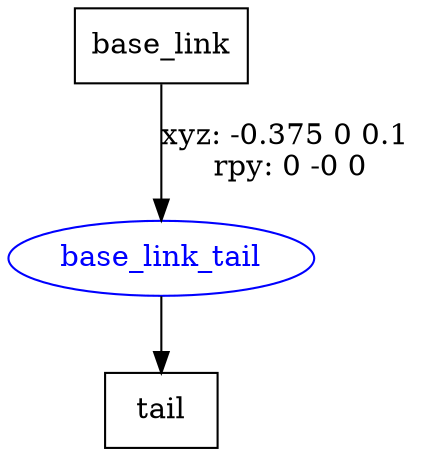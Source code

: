 digraph G {
node [shape=box];
"base_link" [label="base_link"];
"tail" [label="tail"];
node [shape=ellipse, color=blue, fontcolor=blue];
"base_link" -> "base_link_tail" [label="xyz: -0.375 0 0.1 \nrpy: 0 -0 0"]
"base_link_tail" -> "tail"
}

